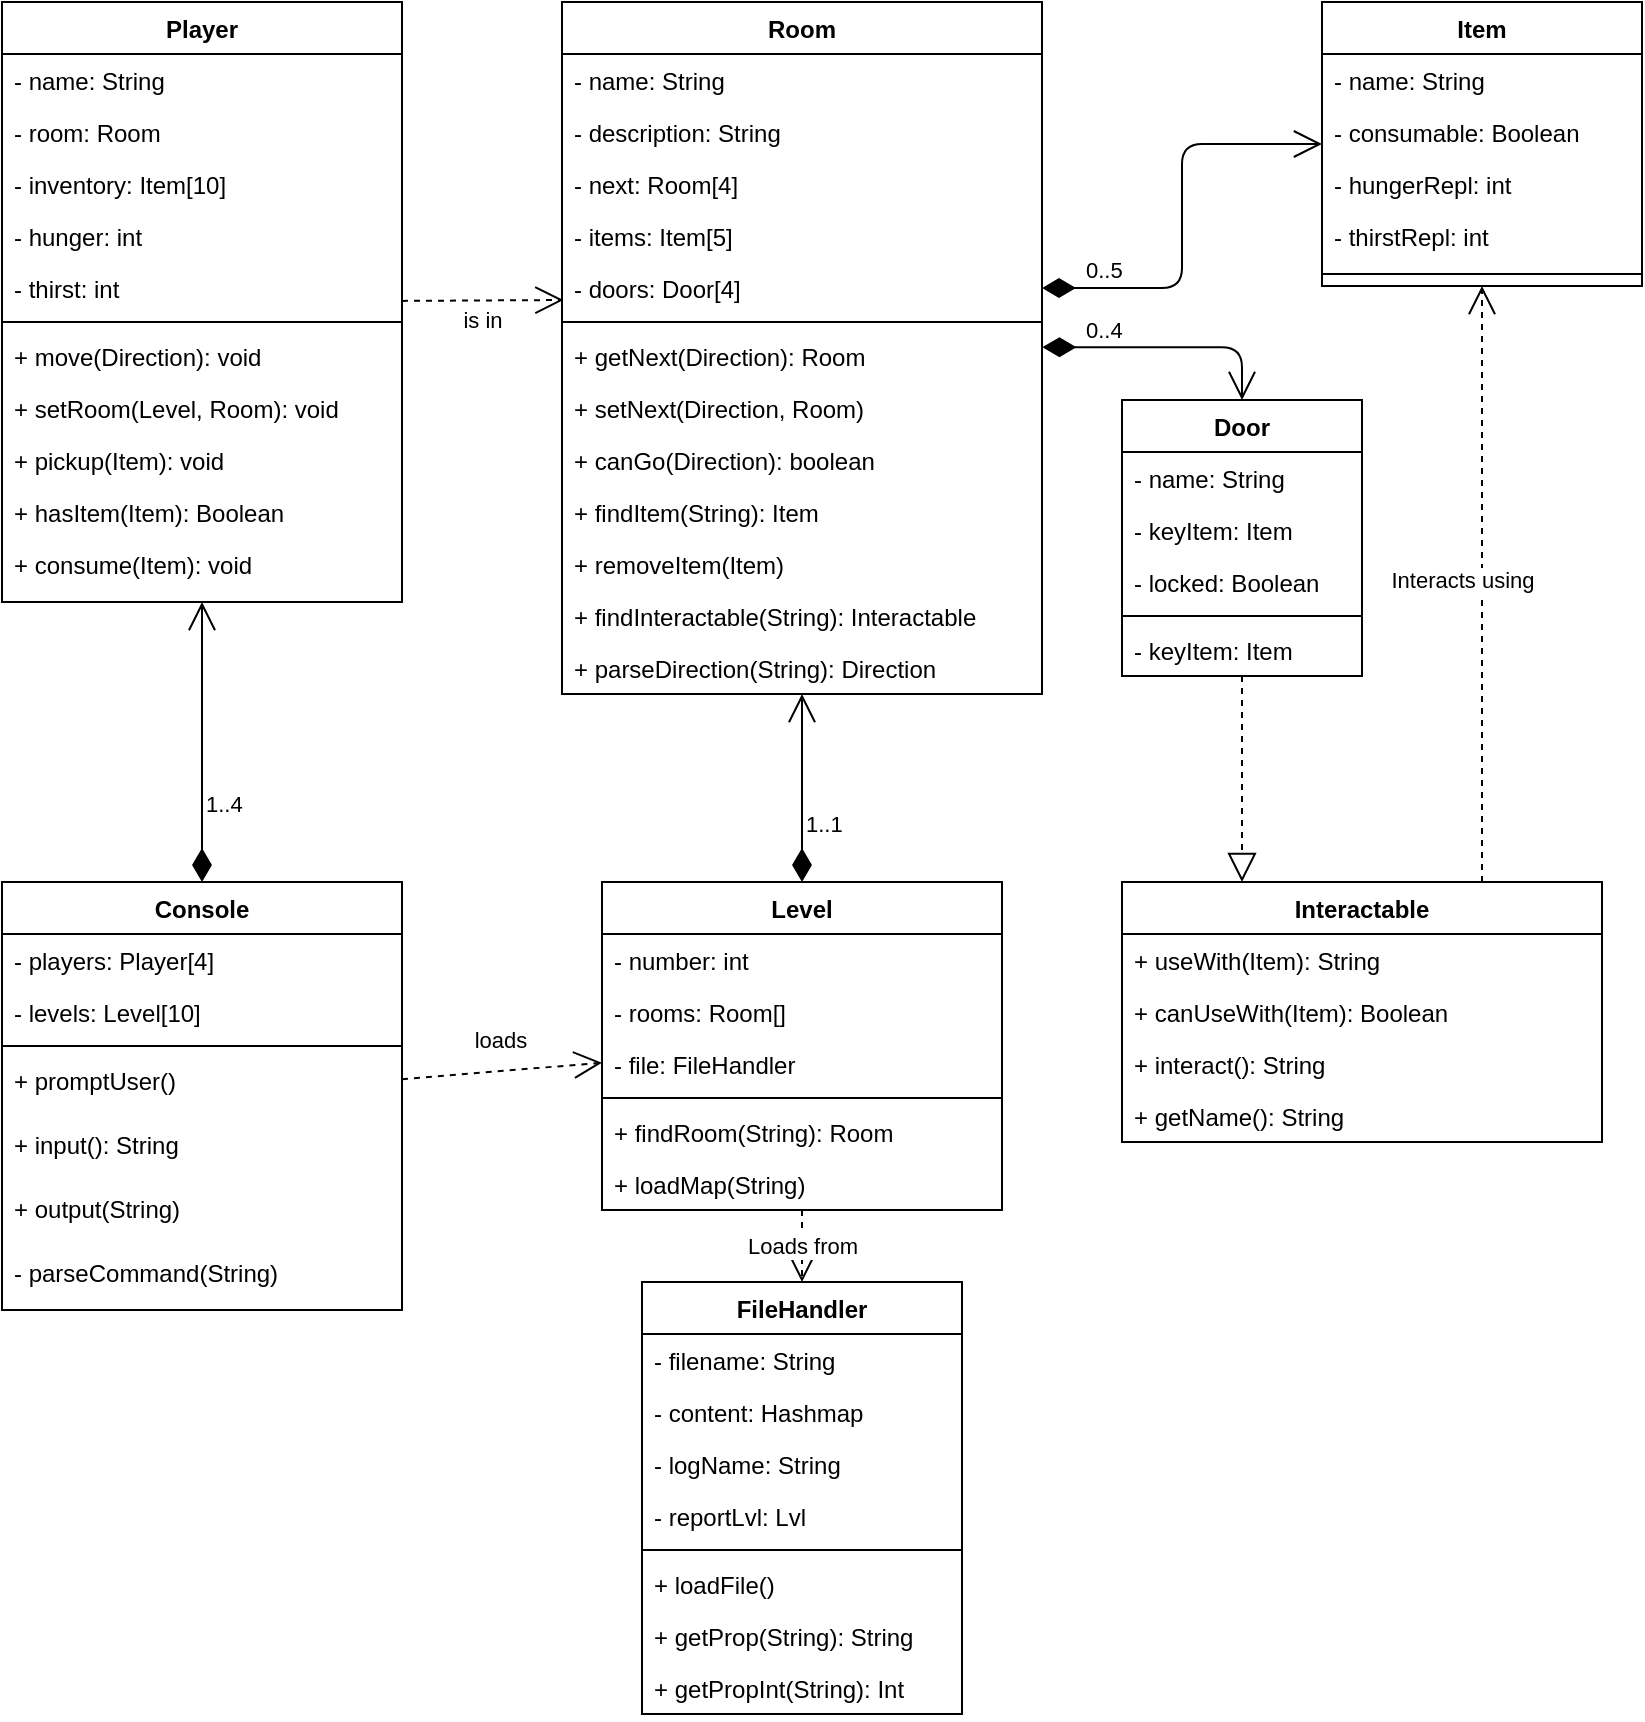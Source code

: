 <mxfile version="12.1.0" type="device" pages="1"><diagram id="YAaurR7xKHOdOapdpePC" name="Page-1"><mxGraphModel dx="767" dy="1173" grid="1" gridSize="10" guides="1" tooltips="1" connect="1" arrows="1" fold="1" page="1" pageScale="1" pageWidth="850" pageHeight="1100" math="0" shadow="0"><root><mxCell id="0"/><mxCell id="1" parent="0"/><mxCell id="AmmfUw_IbPhRECIVkyWW-1" value="Player" style="swimlane;fontStyle=1;align=center;verticalAlign=top;childLayout=stackLayout;horizontal=1;startSize=26;horizontalStack=0;resizeParent=1;resizeParentMax=0;resizeLast=0;collapsible=1;marginBottom=0;" parent="1" vertex="1"><mxGeometry x="20" y="40" width="200" height="300" as="geometry"/></mxCell><mxCell id="AmmfUw_IbPhRECIVkyWW-2" value="- name: String" style="text;strokeColor=none;fillColor=none;align=left;verticalAlign=top;spacingLeft=4;spacingRight=4;overflow=hidden;rotatable=0;points=[[0,0.5],[1,0.5]];portConstraint=eastwest;" parent="AmmfUw_IbPhRECIVkyWW-1" vertex="1"><mxGeometry y="26" width="200" height="26" as="geometry"/></mxCell><mxCell id="AmmfUw_IbPhRECIVkyWW-5" value="- room: Room" style="text;strokeColor=none;fillColor=none;align=left;verticalAlign=top;spacingLeft=4;spacingRight=4;overflow=hidden;rotatable=0;points=[[0,0.5],[1,0.5]];portConstraint=eastwest;" parent="AmmfUw_IbPhRECIVkyWW-1" vertex="1"><mxGeometry y="52" width="200" height="26" as="geometry"/></mxCell><mxCell id="AmmfUw_IbPhRECIVkyWW-6" value="- inventory: Item[10]" style="text;strokeColor=none;fillColor=none;align=left;verticalAlign=top;spacingLeft=4;spacingRight=4;overflow=hidden;rotatable=0;points=[[0,0.5],[1,0.5]];portConstraint=eastwest;" parent="AmmfUw_IbPhRECIVkyWW-1" vertex="1"><mxGeometry y="78" width="200" height="26" as="geometry"/></mxCell><mxCell id="AmmfUw_IbPhRECIVkyWW-7" value="- hunger: int" style="text;strokeColor=none;fillColor=none;align=left;verticalAlign=top;spacingLeft=4;spacingRight=4;overflow=hidden;rotatable=0;points=[[0,0.5],[1,0.5]];portConstraint=eastwest;" parent="AmmfUw_IbPhRECIVkyWW-1" vertex="1"><mxGeometry y="104" width="200" height="26" as="geometry"/></mxCell><mxCell id="AmmfUw_IbPhRECIVkyWW-8" value="- thirst: int" style="text;strokeColor=none;fillColor=none;align=left;verticalAlign=top;spacingLeft=4;spacingRight=4;overflow=hidden;rotatable=0;points=[[0,0.5],[1,0.5]];portConstraint=eastwest;" parent="AmmfUw_IbPhRECIVkyWW-1" vertex="1"><mxGeometry y="130" width="200" height="26" as="geometry"/></mxCell><mxCell id="AmmfUw_IbPhRECIVkyWW-3" value="" style="line;strokeWidth=1;fillColor=none;align=left;verticalAlign=middle;spacingTop=-1;spacingLeft=3;spacingRight=3;rotatable=0;labelPosition=right;points=[];portConstraint=eastwest;" parent="AmmfUw_IbPhRECIVkyWW-1" vertex="1"><mxGeometry y="156" width="200" height="8" as="geometry"/></mxCell><mxCell id="AmmfUw_IbPhRECIVkyWW-4" value="+ move(Direction): void" style="text;strokeColor=none;fillColor=none;align=left;verticalAlign=top;spacingLeft=4;spacingRight=4;overflow=hidden;rotatable=0;points=[[0,0.5],[1,0.5]];portConstraint=eastwest;" parent="AmmfUw_IbPhRECIVkyWW-1" vertex="1"><mxGeometry y="164" width="200" height="26" as="geometry"/></mxCell><mxCell id="AmmfUw_IbPhRECIVkyWW-29" value="+ setRoom(Level, Room): void" style="text;strokeColor=none;fillColor=none;align=left;verticalAlign=top;spacingLeft=4;spacingRight=4;overflow=hidden;rotatable=0;points=[[0,0.5],[1,0.5]];portConstraint=eastwest;" parent="AmmfUw_IbPhRECIVkyWW-1" vertex="1"><mxGeometry y="190" width="200" height="26" as="geometry"/></mxCell><mxCell id="AmmfUw_IbPhRECIVkyWW-11" value="+ pickup(Item): void" style="text;strokeColor=none;fillColor=none;align=left;verticalAlign=top;spacingLeft=4;spacingRight=4;overflow=hidden;rotatable=0;points=[[0,0.5],[1,0.5]];portConstraint=eastwest;" parent="AmmfUw_IbPhRECIVkyWW-1" vertex="1"><mxGeometry y="216" width="200" height="26" as="geometry"/></mxCell><mxCell id="AmmfUw_IbPhRECIVkyWW-12" value="+ hasItem(Item): Boolean" style="text;strokeColor=none;fillColor=none;align=left;verticalAlign=top;spacingLeft=4;spacingRight=4;overflow=hidden;rotatable=0;points=[[0,0.5],[1,0.5]];portConstraint=eastwest;" parent="AmmfUw_IbPhRECIVkyWW-1" vertex="1"><mxGeometry y="242" width="200" height="26" as="geometry"/></mxCell><mxCell id="AmmfUw_IbPhRECIVkyWW-13" value="+ consume(Item): void" style="text;strokeColor=none;fillColor=none;align=left;verticalAlign=top;spacingLeft=4;spacingRight=4;overflow=hidden;rotatable=0;points=[[0,0.5],[1,0.5]];portConstraint=eastwest;" parent="AmmfUw_IbPhRECIVkyWW-1" vertex="1"><mxGeometry y="268" width="200" height="32" as="geometry"/></mxCell><mxCell id="AmmfUw_IbPhRECIVkyWW-14" value="Room" style="swimlane;fontStyle=1;align=center;verticalAlign=top;childLayout=stackLayout;horizontal=1;startSize=26;horizontalStack=0;resizeParent=1;resizeParentMax=0;resizeLast=0;collapsible=1;marginBottom=0;" parent="1" vertex="1"><mxGeometry x="300" y="40" width="240" height="346" as="geometry"/></mxCell><mxCell id="AmmfUw_IbPhRECIVkyWW-15" value="- name: String" style="text;strokeColor=none;fillColor=none;align=left;verticalAlign=top;spacingLeft=4;spacingRight=4;overflow=hidden;rotatable=0;points=[[0,0.5],[1,0.5]];portConstraint=eastwest;" parent="AmmfUw_IbPhRECIVkyWW-14" vertex="1"><mxGeometry y="26" width="240" height="26" as="geometry"/></mxCell><mxCell id="AmmfUw_IbPhRECIVkyWW-18" value="- description: String" style="text;strokeColor=none;fillColor=none;align=left;verticalAlign=top;spacingLeft=4;spacingRight=4;overflow=hidden;rotatable=0;points=[[0,0.5],[1,0.5]];portConstraint=eastwest;" parent="AmmfUw_IbPhRECIVkyWW-14" vertex="1"><mxGeometry y="52" width="240" height="26" as="geometry"/></mxCell><mxCell id="AmmfUw_IbPhRECIVkyWW-19" value="- next: Room[4]" style="text;strokeColor=none;fillColor=none;align=left;verticalAlign=top;spacingLeft=4;spacingRight=4;overflow=hidden;rotatable=0;points=[[0,0.5],[1,0.5]];portConstraint=eastwest;" parent="AmmfUw_IbPhRECIVkyWW-14" vertex="1"><mxGeometry y="78" width="240" height="26" as="geometry"/></mxCell><mxCell id="AmmfUw_IbPhRECIVkyWW-32" value="- items: Item[5]" style="text;strokeColor=none;fillColor=none;align=left;verticalAlign=top;spacingLeft=4;spacingRight=4;overflow=hidden;rotatable=0;points=[[0,0.5],[1,0.5]];portConstraint=eastwest;" parent="AmmfUw_IbPhRECIVkyWW-14" vertex="1"><mxGeometry y="104" width="240" height="26" as="geometry"/></mxCell><mxCell id="AmmfUw_IbPhRECIVkyWW-52" value="- doors: Door[4]" style="text;strokeColor=none;fillColor=none;align=left;verticalAlign=top;spacingLeft=4;spacingRight=4;overflow=hidden;rotatable=0;points=[[0,0.5],[1,0.5]];portConstraint=eastwest;" parent="AmmfUw_IbPhRECIVkyWW-14" vertex="1"><mxGeometry y="130" width="240" height="26" as="geometry"/></mxCell><mxCell id="AmmfUw_IbPhRECIVkyWW-16" value="" style="line;strokeWidth=1;fillColor=none;align=left;verticalAlign=middle;spacingTop=-1;spacingLeft=3;spacingRight=3;rotatable=0;labelPosition=right;points=[];portConstraint=eastwest;" parent="AmmfUw_IbPhRECIVkyWW-14" vertex="1"><mxGeometry y="156" width="240" height="8" as="geometry"/></mxCell><mxCell id="AmmfUw_IbPhRECIVkyWW-17" value="+ getNext(Direction): Room" style="text;strokeColor=none;fillColor=none;align=left;verticalAlign=top;spacingLeft=4;spacingRight=4;overflow=hidden;rotatable=0;points=[[0,0.5],[1,0.5]];portConstraint=eastwest;" parent="AmmfUw_IbPhRECIVkyWW-14" vertex="1"><mxGeometry y="164" width="240" height="26" as="geometry"/></mxCell><mxCell id="jF5KiTm62mT4Ht_q1Ws1-11" value="+ setNext(Direction, Room)" style="text;strokeColor=none;fillColor=none;align=left;verticalAlign=top;spacingLeft=4;spacingRight=4;overflow=hidden;rotatable=0;points=[[0,0.5],[1,0.5]];portConstraint=eastwest;" vertex="1" parent="AmmfUw_IbPhRECIVkyWW-14"><mxGeometry y="190" width="240" height="26" as="geometry"/></mxCell><mxCell id="AmmfUw_IbPhRECIVkyWW-56" value="+ canGo(Direction): boolean" style="text;strokeColor=none;fillColor=none;align=left;verticalAlign=top;spacingLeft=4;spacingRight=4;overflow=hidden;rotatable=0;points=[[0,0.5],[1,0.5]];portConstraint=eastwest;" parent="AmmfUw_IbPhRECIVkyWW-14" vertex="1"><mxGeometry y="216" width="240" height="26" as="geometry"/></mxCell><mxCell id="AmmfUw_IbPhRECIVkyWW-33" value="+ findItem(String): Item" style="text;strokeColor=none;fillColor=none;align=left;verticalAlign=top;spacingLeft=4;spacingRight=4;overflow=hidden;rotatable=0;points=[[0,0.5],[1,0.5]];portConstraint=eastwest;" parent="AmmfUw_IbPhRECIVkyWW-14" vertex="1"><mxGeometry y="242" width="240" height="26" as="geometry"/></mxCell><mxCell id="O9DtPP64qg4r-PhLzrBx-2" value="+ removeItem(Item)" style="text;strokeColor=none;fillColor=none;align=left;verticalAlign=top;spacingLeft=4;spacingRight=4;overflow=hidden;rotatable=0;points=[[0,0.5],[1,0.5]];portConstraint=eastwest;" parent="AmmfUw_IbPhRECIVkyWW-14" vertex="1"><mxGeometry y="268" width="240" height="26" as="geometry"/></mxCell><mxCell id="O9DtPP64qg4r-PhLzrBx-3" value="+ findInteractable(String): Interactable" style="text;strokeColor=none;fillColor=none;align=left;verticalAlign=top;spacingLeft=4;spacingRight=4;overflow=hidden;rotatable=0;points=[[0,0.5],[1,0.5]];portConstraint=eastwest;" parent="AmmfUw_IbPhRECIVkyWW-14" vertex="1"><mxGeometry y="294" width="240" height="26" as="geometry"/></mxCell><mxCell id="jF5KiTm62mT4Ht_q1Ws1-6" value="+ parseDirection(String): Direction" style="text;strokeColor=none;fillColor=none;align=left;verticalAlign=top;spacingLeft=4;spacingRight=4;overflow=hidden;rotatable=0;points=[[0,0.5],[1,0.5]];portConstraint=eastwest;" vertex="1" parent="AmmfUw_IbPhRECIVkyWW-14"><mxGeometry y="320" width="240" height="26" as="geometry"/></mxCell><mxCell id="AmmfUw_IbPhRECIVkyWW-35" value="Door" style="swimlane;fontStyle=1;align=center;verticalAlign=top;childLayout=stackLayout;horizontal=1;startSize=26;horizontalStack=0;resizeParent=1;resizeParentMax=0;resizeLast=0;collapsible=1;marginBottom=0;" parent="1" vertex="1"><mxGeometry x="580" y="239" width="120" height="138" as="geometry"/></mxCell><mxCell id="AmmfUw_IbPhRECIVkyWW-36" value="- name: String" style="text;strokeColor=none;fillColor=none;align=left;verticalAlign=top;spacingLeft=4;spacingRight=4;overflow=hidden;rotatable=0;points=[[0,0.5],[1,0.5]];portConstraint=eastwest;" parent="AmmfUw_IbPhRECIVkyWW-35" vertex="1"><mxGeometry y="26" width="120" height="26" as="geometry"/></mxCell><mxCell id="jF5KiTm62mT4Ht_q1Ws1-9" value="- keyItem: Item" style="text;strokeColor=none;fillColor=none;align=left;verticalAlign=top;spacingLeft=4;spacingRight=4;overflow=hidden;rotatable=0;points=[[0,0.5],[1,0.5]];portConstraint=eastwest;" vertex="1" parent="AmmfUw_IbPhRECIVkyWW-35"><mxGeometry y="52" width="120" height="26" as="geometry"/></mxCell><mxCell id="AmmfUw_IbPhRECIVkyWW-50" value="- locked: Boolean" style="text;strokeColor=none;fillColor=none;align=left;verticalAlign=top;spacingLeft=4;spacingRight=4;overflow=hidden;rotatable=0;points=[[0,0.5],[1,0.5]];portConstraint=eastwest;" parent="AmmfUw_IbPhRECIVkyWW-35" vertex="1"><mxGeometry y="78" width="120" height="26" as="geometry"/></mxCell><mxCell id="AmmfUw_IbPhRECIVkyWW-37" value="" style="line;strokeWidth=1;fillColor=none;align=left;verticalAlign=middle;spacingTop=-1;spacingLeft=3;spacingRight=3;rotatable=0;labelPosition=right;points=[];portConstraint=eastwest;" parent="AmmfUw_IbPhRECIVkyWW-35" vertex="1"><mxGeometry y="104" width="120" height="8" as="geometry"/></mxCell><mxCell id="jF5KiTm62mT4Ht_q1Ws1-8" value="- keyItem: Item" style="text;strokeColor=none;fillColor=none;align=left;verticalAlign=top;spacingLeft=4;spacingRight=4;overflow=hidden;rotatable=0;points=[[0,0.5],[1,0.5]];portConstraint=eastwest;" vertex="1" parent="AmmfUw_IbPhRECIVkyWW-35"><mxGeometry y="112" width="120" height="26" as="geometry"/></mxCell><mxCell id="AmmfUw_IbPhRECIVkyWW-39" value="Interactable" style="swimlane;fontStyle=1;childLayout=stackLayout;horizontal=1;startSize=26;fillColor=none;horizontalStack=0;resizeParent=1;resizeParentMax=0;resizeLast=0;collapsible=1;marginBottom=0;" parent="1" vertex="1"><mxGeometry x="580" y="480" width="240" height="130" as="geometry"/></mxCell><mxCell id="AmmfUw_IbPhRECIVkyWW-41" value="+ useWith(Item): String" style="text;strokeColor=none;fillColor=none;align=left;verticalAlign=top;spacingLeft=4;spacingRight=4;overflow=hidden;rotatable=0;points=[[0,0.5],[1,0.5]];portConstraint=eastwest;" parent="AmmfUw_IbPhRECIVkyWW-39" vertex="1"><mxGeometry y="26" width="240" height="26" as="geometry"/></mxCell><mxCell id="jF5KiTm62mT4Ht_q1Ws1-1" value="+ canUseWith(Item): Boolean" style="text;strokeColor=none;fillColor=none;align=left;verticalAlign=top;spacingLeft=4;spacingRight=4;overflow=hidden;rotatable=0;points=[[0,0.5],[1,0.5]];portConstraint=eastwest;" vertex="1" parent="AmmfUw_IbPhRECIVkyWW-39"><mxGeometry y="52" width="240" height="26" as="geometry"/></mxCell><mxCell id="AmmfUw_IbPhRECIVkyWW-42" value="+ interact(): String" style="text;strokeColor=none;fillColor=none;align=left;verticalAlign=top;spacingLeft=4;spacingRight=4;overflow=hidden;rotatable=0;points=[[0,0.5],[1,0.5]];portConstraint=eastwest;" parent="AmmfUw_IbPhRECIVkyWW-39" vertex="1"><mxGeometry y="78" width="240" height="26" as="geometry"/></mxCell><mxCell id="jF5KiTm62mT4Ht_q1Ws1-10" value="+ getName(): String" style="text;strokeColor=none;fillColor=none;align=left;verticalAlign=top;spacingLeft=4;spacingRight=4;overflow=hidden;rotatable=0;points=[[0,0.5],[1,0.5]];portConstraint=eastwest;" vertex="1" parent="AmmfUw_IbPhRECIVkyWW-39"><mxGeometry y="104" width="240" height="26" as="geometry"/></mxCell><mxCell id="q5WU-cebznkv5lJQIrtP-3" value="" style="endArrow=block;dashed=1;endFill=0;endSize=12;html=1;entryX=0.25;entryY=0;entryDx=0;entryDy=0;" parent="1" source="AmmfUw_IbPhRECIVkyWW-35" target="AmmfUw_IbPhRECIVkyWW-39" edge="1"><mxGeometry width="160" relative="1" as="geometry"><mxPoint x="20" y="579" as="sourcePoint"/><mxPoint x="180" y="579" as="targetPoint"/></mxGeometry></mxCell><mxCell id="q5WU-cebznkv5lJQIrtP-5" value="1..1" style="endArrow=open;html=1;endSize=12;startArrow=diamondThin;startSize=14;startFill=1;edgeStyle=orthogonalEdgeStyle;align=left;verticalAlign=bottom;" parent="1" source="AmmfUw_IbPhRECIVkyWW-21" target="AmmfUw_IbPhRECIVkyWW-14" edge="1"><mxGeometry x="-0.567" relative="1" as="geometry"><mxPoint x="20" y="579" as="sourcePoint"/><mxPoint x="180" y="579" as="targetPoint"/><mxPoint as="offset"/></mxGeometry></mxCell><mxCell id="q5WU-cebznkv5lJQIrtP-7" value="0..4" style="endArrow=open;html=1;endSize=12;startArrow=diamondThin;startSize=14;startFill=1;edgeStyle=orthogonalEdgeStyle;align=left;verticalAlign=bottom;exitX=1.001;exitY=0.33;exitDx=0;exitDy=0;exitPerimeter=0;" parent="1" source="AmmfUw_IbPhRECIVkyWW-17" target="AmmfUw_IbPhRECIVkyWW-35" edge="1"><mxGeometry x="-0.688" relative="1" as="geometry"><mxPoint x="310" y="579" as="sourcePoint"/><mxPoint x="470" y="579" as="targetPoint"/><mxPoint as="offset"/></mxGeometry></mxCell><mxCell id="q5WU-cebznkv5lJQIrtP-9" value="0..5" style="endArrow=open;html=1;endSize=12;startArrow=diamondThin;startSize=14;startFill=1;edgeStyle=orthogonalEdgeStyle;align=left;verticalAlign=bottom;exitX=1;exitY=0.5;exitDx=0;exitDy=0;" parent="1" source="AmmfUw_IbPhRECIVkyWW-52" target="AmmfUw_IbPhRECIVkyWW-25" edge="1"><mxGeometry x="-0.815" relative="1" as="geometry"><mxPoint x="220" y="579" as="sourcePoint"/><mxPoint x="470" y="319" as="targetPoint"/><mxPoint as="offset"/></mxGeometry></mxCell><mxCell id="q5WU-cebznkv5lJQIrtP-10" value="is in" style="endArrow=open;endSize=12;dashed=1;html=1;entryX=0.003;entryY=0.731;entryDx=0;entryDy=0;entryPerimeter=0;" parent="1" source="AmmfUw_IbPhRECIVkyWW-1" target="AmmfUw_IbPhRECIVkyWW-52" edge="1"><mxGeometry x="-0.005" y="-10" width="160" relative="1" as="geometry"><mxPoint x="20" y="579" as="sourcePoint"/><mxPoint x="180" y="579" as="targetPoint"/><mxPoint as="offset"/></mxGeometry></mxCell><mxCell id="q5WU-cebznkv5lJQIrtP-11" value="Console" style="swimlane;fontStyle=1;align=center;verticalAlign=top;childLayout=stackLayout;horizontal=1;startSize=26;horizontalStack=0;resizeParent=1;resizeParentMax=0;resizeLast=0;collapsible=1;marginBottom=0;" parent="1" vertex="1"><mxGeometry x="20" y="480" width="200" height="214" as="geometry"/></mxCell><mxCell id="q5WU-cebznkv5lJQIrtP-16" value="- players: Player[4]" style="text;strokeColor=none;fillColor=none;align=left;verticalAlign=top;spacingLeft=4;spacingRight=4;overflow=hidden;rotatable=0;points=[[0,0.5],[1,0.5]];portConstraint=eastwest;" parent="q5WU-cebznkv5lJQIrtP-11" vertex="1"><mxGeometry y="26" width="200" height="26" as="geometry"/></mxCell><mxCell id="jF5KiTm62mT4Ht_q1Ws1-14" value="- levels: Level[10]" style="text;strokeColor=none;fillColor=none;align=left;verticalAlign=top;spacingLeft=4;spacingRight=4;overflow=hidden;rotatable=0;points=[[0,0.5],[1,0.5]];portConstraint=eastwest;" vertex="1" parent="q5WU-cebznkv5lJQIrtP-11"><mxGeometry y="52" width="200" height="26" as="geometry"/></mxCell><mxCell id="q5WU-cebznkv5lJQIrtP-17" value="" style="line;strokeWidth=1;fillColor=none;align=left;verticalAlign=middle;spacingTop=-1;spacingLeft=3;spacingRight=3;rotatable=0;labelPosition=right;points=[];portConstraint=eastwest;" parent="q5WU-cebznkv5lJQIrtP-11" vertex="1"><mxGeometry y="78" width="200" height="8" as="geometry"/></mxCell><mxCell id="q5WU-cebznkv5lJQIrtP-22" value="+ promptUser()" style="text;strokeColor=none;fillColor=none;align=left;verticalAlign=top;spacingLeft=4;spacingRight=4;overflow=hidden;rotatable=0;points=[[0,0.5],[1,0.5]];portConstraint=eastwest;" parent="q5WU-cebznkv5lJQIrtP-11" vertex="1"><mxGeometry y="86" width="200" height="32" as="geometry"/></mxCell><mxCell id="O9DtPP64qg4r-PhLzrBx-1" value="+ input(): String" style="text;strokeColor=none;fillColor=none;align=left;verticalAlign=top;spacingLeft=4;spacingRight=4;overflow=hidden;rotatable=0;points=[[0,0.5],[1,0.5]];portConstraint=eastwest;" parent="q5WU-cebznkv5lJQIrtP-11" vertex="1"><mxGeometry y="118" width="200" height="32" as="geometry"/></mxCell><mxCell id="q5WU-cebznkv5lJQIrtP-42" value="+ output(String)" style="text;strokeColor=none;fillColor=none;align=left;verticalAlign=top;spacingLeft=4;spacingRight=4;overflow=hidden;rotatable=0;points=[[0,0.5],[1,0.5]];portConstraint=eastwest;" parent="q5WU-cebznkv5lJQIrtP-11" vertex="1"><mxGeometry y="150" width="200" height="32" as="geometry"/></mxCell><mxCell id="q5WU-cebznkv5lJQIrtP-41" value="- parseCommand(String)" style="text;strokeColor=none;fillColor=none;align=left;verticalAlign=top;spacingLeft=4;spacingRight=4;overflow=hidden;rotatable=0;points=[[0,0.5],[1,0.5]];portConstraint=eastwest;" parent="q5WU-cebznkv5lJQIrtP-11" vertex="1"><mxGeometry y="182" width="200" height="32" as="geometry"/></mxCell><mxCell id="q5WU-cebznkv5lJQIrtP-29" value="FileHandler" style="swimlane;fontStyle=1;align=center;verticalAlign=top;childLayout=stackLayout;horizontal=1;startSize=26;horizontalStack=0;resizeParent=1;resizeParentMax=0;resizeLast=0;collapsible=1;marginBottom=0;" parent="1" vertex="1"><mxGeometry x="340" y="680" width="160" height="216" as="geometry"/></mxCell><mxCell id="q5WU-cebznkv5lJQIrtP-30" value="- filename: String" style="text;strokeColor=none;fillColor=none;align=left;verticalAlign=top;spacingLeft=4;spacingRight=4;overflow=hidden;rotatable=0;points=[[0,0.5],[1,0.5]];portConstraint=eastwest;" parent="q5WU-cebznkv5lJQIrtP-29" vertex="1"><mxGeometry y="26" width="160" height="26" as="geometry"/></mxCell><mxCell id="q5WU-cebznkv5lJQIrtP-31" value="- content: Hashmap" style="text;strokeColor=none;fillColor=none;align=left;verticalAlign=top;spacingLeft=4;spacingRight=4;overflow=hidden;rotatable=0;points=[[0,0.5],[1,0.5]];portConstraint=eastwest;" parent="q5WU-cebznkv5lJQIrtP-29" vertex="1"><mxGeometry y="52" width="160" height="26" as="geometry"/></mxCell><mxCell id="jF5KiTm62mT4Ht_q1Ws1-12" value="- logName: String" style="text;strokeColor=none;fillColor=none;align=left;verticalAlign=top;spacingLeft=4;spacingRight=4;overflow=hidden;rotatable=0;points=[[0,0.5],[1,0.5]];portConstraint=eastwest;" vertex="1" parent="q5WU-cebznkv5lJQIrtP-29"><mxGeometry y="78" width="160" height="26" as="geometry"/></mxCell><mxCell id="jF5KiTm62mT4Ht_q1Ws1-13" value="- reportLvl: Lvl" style="text;strokeColor=none;fillColor=none;align=left;verticalAlign=top;spacingLeft=4;spacingRight=4;overflow=hidden;rotatable=0;points=[[0,0.5],[1,0.5]];portConstraint=eastwest;" vertex="1" parent="q5WU-cebznkv5lJQIrtP-29"><mxGeometry y="104" width="160" height="26" as="geometry"/></mxCell><mxCell id="q5WU-cebznkv5lJQIrtP-32" value="" style="line;strokeWidth=1;fillColor=none;align=left;verticalAlign=middle;spacingTop=-1;spacingLeft=3;spacingRight=3;rotatable=0;labelPosition=right;points=[];portConstraint=eastwest;" parent="q5WU-cebznkv5lJQIrtP-29" vertex="1"><mxGeometry y="130" width="160" height="8" as="geometry"/></mxCell><mxCell id="q5WU-cebznkv5lJQIrtP-33" value="+ loadFile()" style="text;strokeColor=none;fillColor=none;align=left;verticalAlign=top;spacingLeft=4;spacingRight=4;overflow=hidden;rotatable=0;points=[[0,0.5],[1,0.5]];portConstraint=eastwest;" parent="q5WU-cebznkv5lJQIrtP-29" vertex="1"><mxGeometry y="138" width="160" height="26" as="geometry"/></mxCell><mxCell id="q5WU-cebznkv5lJQIrtP-34" value="+ getProp(String): String" style="text;strokeColor=none;fillColor=none;align=left;verticalAlign=top;spacingLeft=4;spacingRight=4;overflow=hidden;rotatable=0;points=[[0,0.5],[1,0.5]];portConstraint=eastwest;" parent="q5WU-cebznkv5lJQIrtP-29" vertex="1"><mxGeometry y="164" width="160" height="26" as="geometry"/></mxCell><mxCell id="q5WU-cebznkv5lJQIrtP-35" value="+ getPropInt(String): Int" style="text;strokeColor=none;fillColor=none;align=left;verticalAlign=top;spacingLeft=4;spacingRight=4;overflow=hidden;rotatable=0;points=[[0,0.5],[1,0.5]];portConstraint=eastwest;" parent="q5WU-cebznkv5lJQIrtP-29" vertex="1"><mxGeometry y="190" width="160" height="26" as="geometry"/></mxCell><mxCell id="AmmfUw_IbPhRECIVkyWW-21" value="Level" style="swimlane;fontStyle=1;align=center;verticalAlign=top;childLayout=stackLayout;horizontal=1;startSize=26;horizontalStack=0;resizeParent=1;resizeParentMax=0;resizeLast=0;collapsible=1;marginBottom=0;" parent="1" vertex="1"><mxGeometry x="320" y="480" width="200" height="164" as="geometry"/></mxCell><mxCell id="AmmfUw_IbPhRECIVkyWW-22" value="- number: int" style="text;strokeColor=none;fillColor=none;align=left;verticalAlign=top;spacingLeft=4;spacingRight=4;overflow=hidden;rotatable=0;points=[[0,0.5],[1,0.5]];portConstraint=eastwest;" parent="AmmfUw_IbPhRECIVkyWW-21" vertex="1"><mxGeometry y="26" width="200" height="26" as="geometry"/></mxCell><mxCell id="AmmfUw_IbPhRECIVkyWW-30" value="- rooms: Room[]" style="text;strokeColor=none;fillColor=none;align=left;verticalAlign=top;spacingLeft=4;spacingRight=4;overflow=hidden;rotatable=0;points=[[0,0.5],[1,0.5]];portConstraint=eastwest;" parent="AmmfUw_IbPhRECIVkyWW-21" vertex="1"><mxGeometry y="52" width="200" height="26" as="geometry"/></mxCell><mxCell id="jF5KiTm62mT4Ht_q1Ws1-18" value="- file: FileHandler" style="text;strokeColor=none;fillColor=none;align=left;verticalAlign=top;spacingLeft=4;spacingRight=4;overflow=hidden;rotatable=0;points=[[0,0.5],[1,0.5]];portConstraint=eastwest;" vertex="1" parent="AmmfUw_IbPhRECIVkyWW-21"><mxGeometry y="78" width="200" height="26" as="geometry"/></mxCell><mxCell id="AmmfUw_IbPhRECIVkyWW-23" value="" style="line;strokeWidth=1;fillColor=none;align=left;verticalAlign=middle;spacingTop=-1;spacingLeft=3;spacingRight=3;rotatable=0;labelPosition=right;points=[];portConstraint=eastwest;" parent="AmmfUw_IbPhRECIVkyWW-21" vertex="1"><mxGeometry y="104" width="200" height="8" as="geometry"/></mxCell><mxCell id="AmmfUw_IbPhRECIVkyWW-24" value="+ findRoom(String): Room" style="text;strokeColor=none;fillColor=none;align=left;verticalAlign=top;spacingLeft=4;spacingRight=4;overflow=hidden;rotatable=0;points=[[0,0.5],[1,0.5]];portConstraint=eastwest;" parent="AmmfUw_IbPhRECIVkyWW-21" vertex="1"><mxGeometry y="112" width="200" height="26" as="geometry"/></mxCell><mxCell id="q5WU-cebznkv5lJQIrtP-36" value="+ loadMap(String)" style="text;strokeColor=none;fillColor=none;align=left;verticalAlign=top;spacingLeft=4;spacingRight=4;overflow=hidden;rotatable=0;points=[[0,0.5],[1,0.5]];portConstraint=eastwest;" parent="AmmfUw_IbPhRECIVkyWW-21" vertex="1"><mxGeometry y="138" width="200" height="26" as="geometry"/></mxCell><mxCell id="q5WU-cebznkv5lJQIrtP-37" value="loads" style="endArrow=open;endSize=12;dashed=1;html=1;" parent="1" target="AmmfUw_IbPhRECIVkyWW-21" edge="1" source="q5WU-cebznkv5lJQIrtP-11"><mxGeometry x="0.003" y="15" width="160" relative="1" as="geometry"><mxPoint x="220" y="579" as="sourcePoint"/><mxPoint x="180" y="785" as="targetPoint"/><mxPoint y="-1" as="offset"/></mxGeometry></mxCell><mxCell id="q5WU-cebznkv5lJQIrtP-39" value="Loads from" style="endArrow=open;endSize=12;dashed=1;html=1;" parent="1" source="AmmfUw_IbPhRECIVkyWW-21" target="q5WU-cebznkv5lJQIrtP-29" edge="1"><mxGeometry width="160" relative="1" as="geometry"><mxPoint x="130" y="875" as="sourcePoint"/><mxPoint x="460" y="625" as="targetPoint"/></mxGeometry></mxCell><mxCell id="q5WU-cebznkv5lJQIrtP-40" value="1..4" style="endArrow=open;html=1;endSize=12;startArrow=diamondThin;startSize=14;startFill=1;edgeStyle=orthogonalEdgeStyle;align=left;verticalAlign=bottom;" parent="1" source="q5WU-cebznkv5lJQIrtP-11" target="AmmfUw_IbPhRECIVkyWW-1" edge="1"><mxGeometry x="-0.567" relative="1" as="geometry"><mxPoint x="240" y="406" as="sourcePoint"/><mxPoint x="240" y="329" as="targetPoint"/><mxPoint as="offset"/><Array as="points"/></mxGeometry></mxCell><mxCell id="Dqh06K6nG-f3wckaGsLA-1" value="Interacts using" style="endArrow=open;endSize=12;dashed=1;html=1;exitX=0.75;exitY=0;exitDx=0;exitDy=0;" parent="1" source="AmmfUw_IbPhRECIVkyWW-39" target="AmmfUw_IbPhRECIVkyWW-25" edge="1"><mxGeometry x="0.012" y="10" width="160" relative="1" as="geometry"><mxPoint x="780" y="239" as="sourcePoint"/><mxPoint x="780" y="559" as="targetPoint"/><mxPoint as="offset"/></mxGeometry></mxCell><mxCell id="AmmfUw_IbPhRECIVkyWW-25" value="Item" style="swimlane;fontStyle=1;align=center;verticalAlign=top;childLayout=stackLayout;horizontal=1;startSize=26;horizontalStack=0;resizeParent=1;resizeParentMax=0;resizeLast=0;collapsible=1;marginBottom=0;" parent="1" vertex="1"><mxGeometry x="680" y="40" width="160" height="142" as="geometry"/></mxCell><mxCell id="AmmfUw_IbPhRECIVkyWW-26" value="- name: String" style="text;strokeColor=none;fillColor=none;align=left;verticalAlign=top;spacingLeft=4;spacingRight=4;overflow=hidden;rotatable=0;points=[[0,0.5],[1,0.5]];portConstraint=eastwest;" parent="AmmfUw_IbPhRECIVkyWW-25" vertex="1"><mxGeometry y="26" width="160" height="26" as="geometry"/></mxCell><mxCell id="XSgLDQGmrlcICJhw4RJ4-9" value="- consumable: Boolean" style="text;strokeColor=none;fillColor=none;align=left;verticalAlign=top;spacingLeft=4;spacingRight=4;overflow=hidden;rotatable=0;points=[[0,0.5],[1,0.5]];portConstraint=eastwest;" parent="AmmfUw_IbPhRECIVkyWW-25" vertex="1"><mxGeometry y="52" width="160" height="26" as="geometry"/></mxCell><mxCell id="XSgLDQGmrlcICJhw4RJ4-12" value="- hungerRepl: int" style="text;strokeColor=none;fillColor=none;align=left;verticalAlign=top;spacingLeft=4;spacingRight=4;overflow=hidden;rotatable=0;points=[[0,0.5],[1,0.5]];portConstraint=eastwest;" parent="AmmfUw_IbPhRECIVkyWW-25" vertex="1"><mxGeometry y="78" width="160" height="26" as="geometry"/></mxCell><mxCell id="XSgLDQGmrlcICJhw4RJ4-13" value="- thirstRepl: int" style="text;strokeColor=none;fillColor=none;align=left;verticalAlign=top;spacingLeft=4;spacingRight=4;overflow=hidden;rotatable=0;points=[[0,0.5],[1,0.5]];portConstraint=eastwest;" parent="AmmfUw_IbPhRECIVkyWW-25" vertex="1"><mxGeometry y="104" width="160" height="26" as="geometry"/></mxCell><mxCell id="AmmfUw_IbPhRECIVkyWW-27" value="" style="line;strokeWidth=1;fillColor=none;align=left;verticalAlign=middle;spacingTop=-1;spacingLeft=3;spacingRight=3;rotatable=0;labelPosition=right;points=[];portConstraint=eastwest;" parent="AmmfUw_IbPhRECIVkyWW-25" vertex="1"><mxGeometry y="130" width="160" height="12" as="geometry"/></mxCell></root></mxGraphModel></diagram></mxfile>